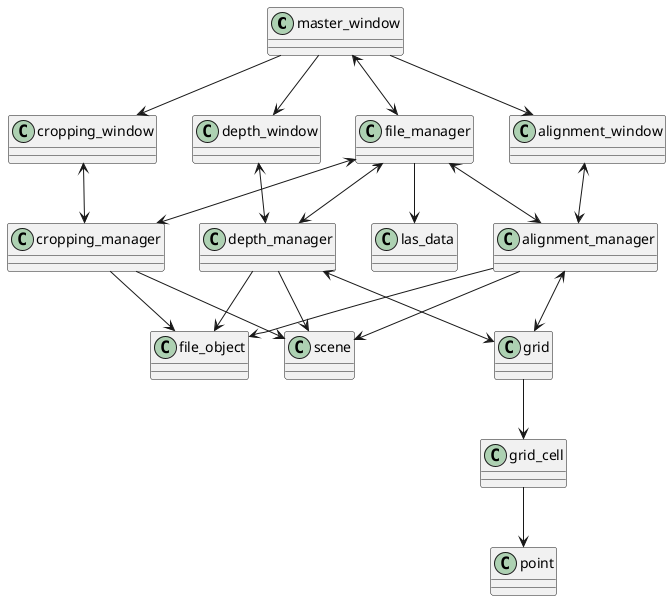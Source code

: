 @startuml
class master_window
class file_manager
class cropping_window
class depth_window
class alignment_window
class cropping_manager
class depth_manager
class alignment_manager
class las_data
class scene
class grid
class file_object
class grid_cell
class point

master_window <--> file_manager
master_window --> cropping_window
master_window --> alignment_window
master_window --> depth_window

depth_window <--> depth_manager
alignment_window <--> alignment_manager
cropping_window <--> cropping_manager

depth_manager <--> grid
depth_manager --> scene
depth_manager --> file_object

alignment_manager --> scene
alignment_manager <--> grid
alignment_manager --> file_object


cropping_manager --> scene
cropping_manager --> file_object

file_manager <--> cropping_manager
file_manager <--> alignment_manager
file_manager <--> depth_manager
file_manager --> las_data

grid --> grid_cell

grid_cell --> point
@enduml